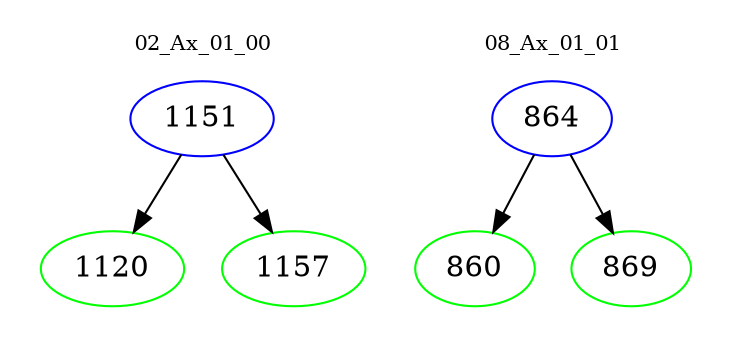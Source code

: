 digraph{
subgraph cluster_0 {
color = white
label = "02_Ax_01_00";
fontsize=10;
T0_1151 [label="1151", color="blue"]
T0_1151 -> T0_1120 [color="black"]
T0_1120 [label="1120", color="green"]
T0_1151 -> T0_1157 [color="black"]
T0_1157 [label="1157", color="green"]
}
subgraph cluster_1 {
color = white
label = "08_Ax_01_01";
fontsize=10;
T1_864 [label="864", color="blue"]
T1_864 -> T1_860 [color="black"]
T1_860 [label="860", color="green"]
T1_864 -> T1_869 [color="black"]
T1_869 [label="869", color="green"]
}
}
